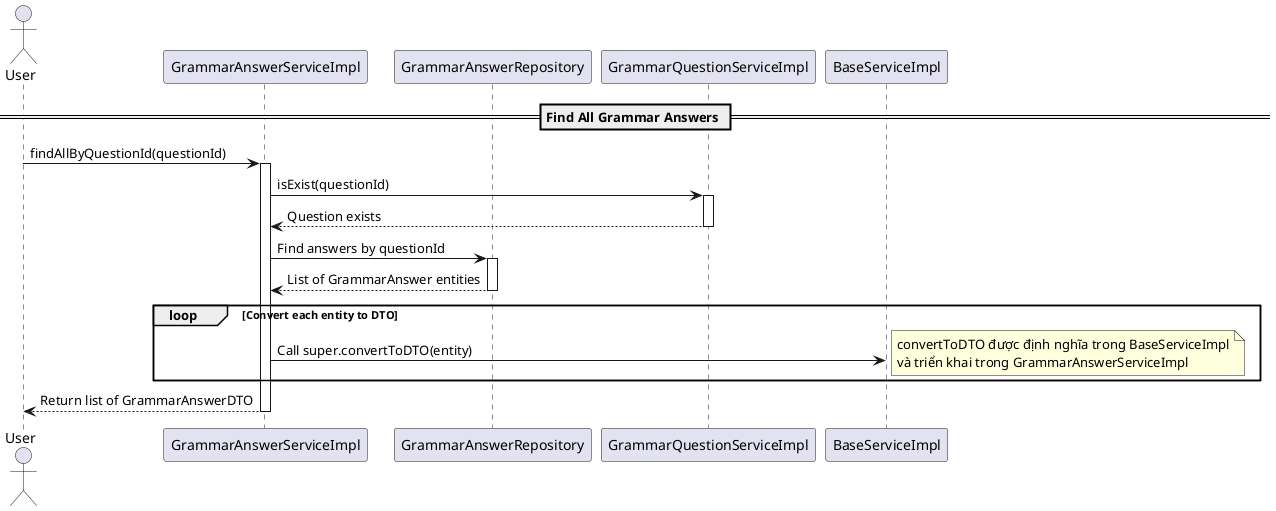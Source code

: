 @startuml FindAllByQuestionId

actor User
participant "GrammarAnswerServiceImpl" as GAS
participant "GrammarAnswerRepository" as GAR
participant "GrammarQuestionServiceImpl" as GQS
participant "BaseServiceImpl" as BSI

== Find All Grammar Answers ==
User -> GAS: findAllByQuestionId(questionId)
activate GAS

GAS -> GQS: isExist(questionId)
activate GQS
GQS --> GAS: Question exists
deactivate GQS

GAS -> GAR: Find answers by questionId
activate GAR
GAR --> GAS: List of GrammarAnswer entities
deactivate GAR

loop Convert each entity to DTO
    GAS -> BSI: Call super.convertToDTO(entity)
    note right: convertToDTO được định nghĩa trong BaseServiceImpl\nvà triển khai trong GrammarAnswerServiceImpl
end

GAS --> User: Return list of GrammarAnswerDTO
deactivate GAS

@enduml
